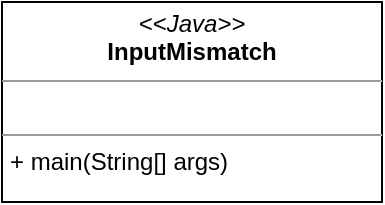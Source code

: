 <mxfile version="12.5.3" type="device"><diagram id="v6taYTvuhoy-kO5RZjoh" name="Page-1"><mxGraphModel dx="1086" dy="806" grid="1" gridSize="10" guides="1" tooltips="1" connect="1" arrows="1" fold="1" page="1" pageScale="1" pageWidth="850" pageHeight="1100" math="0" shadow="0"><root><mxCell id="0"/><mxCell id="1" parent="0"/><mxCell id="o7XvNrvf_W8AUGdMlewo-5" value="&lt;p style=&quot;margin: 0px ; margin-top: 4px ; text-align: center&quot;&gt;&lt;i&gt;&amp;lt;&amp;lt;Java&amp;gt;&amp;gt;&lt;/i&gt;&lt;br&gt;&lt;b&gt;InputMismatch&lt;/b&gt;&lt;/p&gt;&lt;hr size=&quot;1&quot;&gt;&lt;p style=&quot;margin: 0px ; margin-left: 4px&quot;&gt;&lt;br&gt;&lt;/p&gt;&lt;hr size=&quot;1&quot;&gt;&lt;p style=&quot;margin: 0px ; margin-left: 4px&quot;&gt;+ main(String[] args)&lt;/p&gt;" style="verticalAlign=top;align=left;overflow=fill;fontSize=12;fontFamily=Helvetica;html=1;" vertex="1" parent="1"><mxGeometry x="80" y="250" width="190" height="100" as="geometry"/></mxCell></root></mxGraphModel></diagram></mxfile>